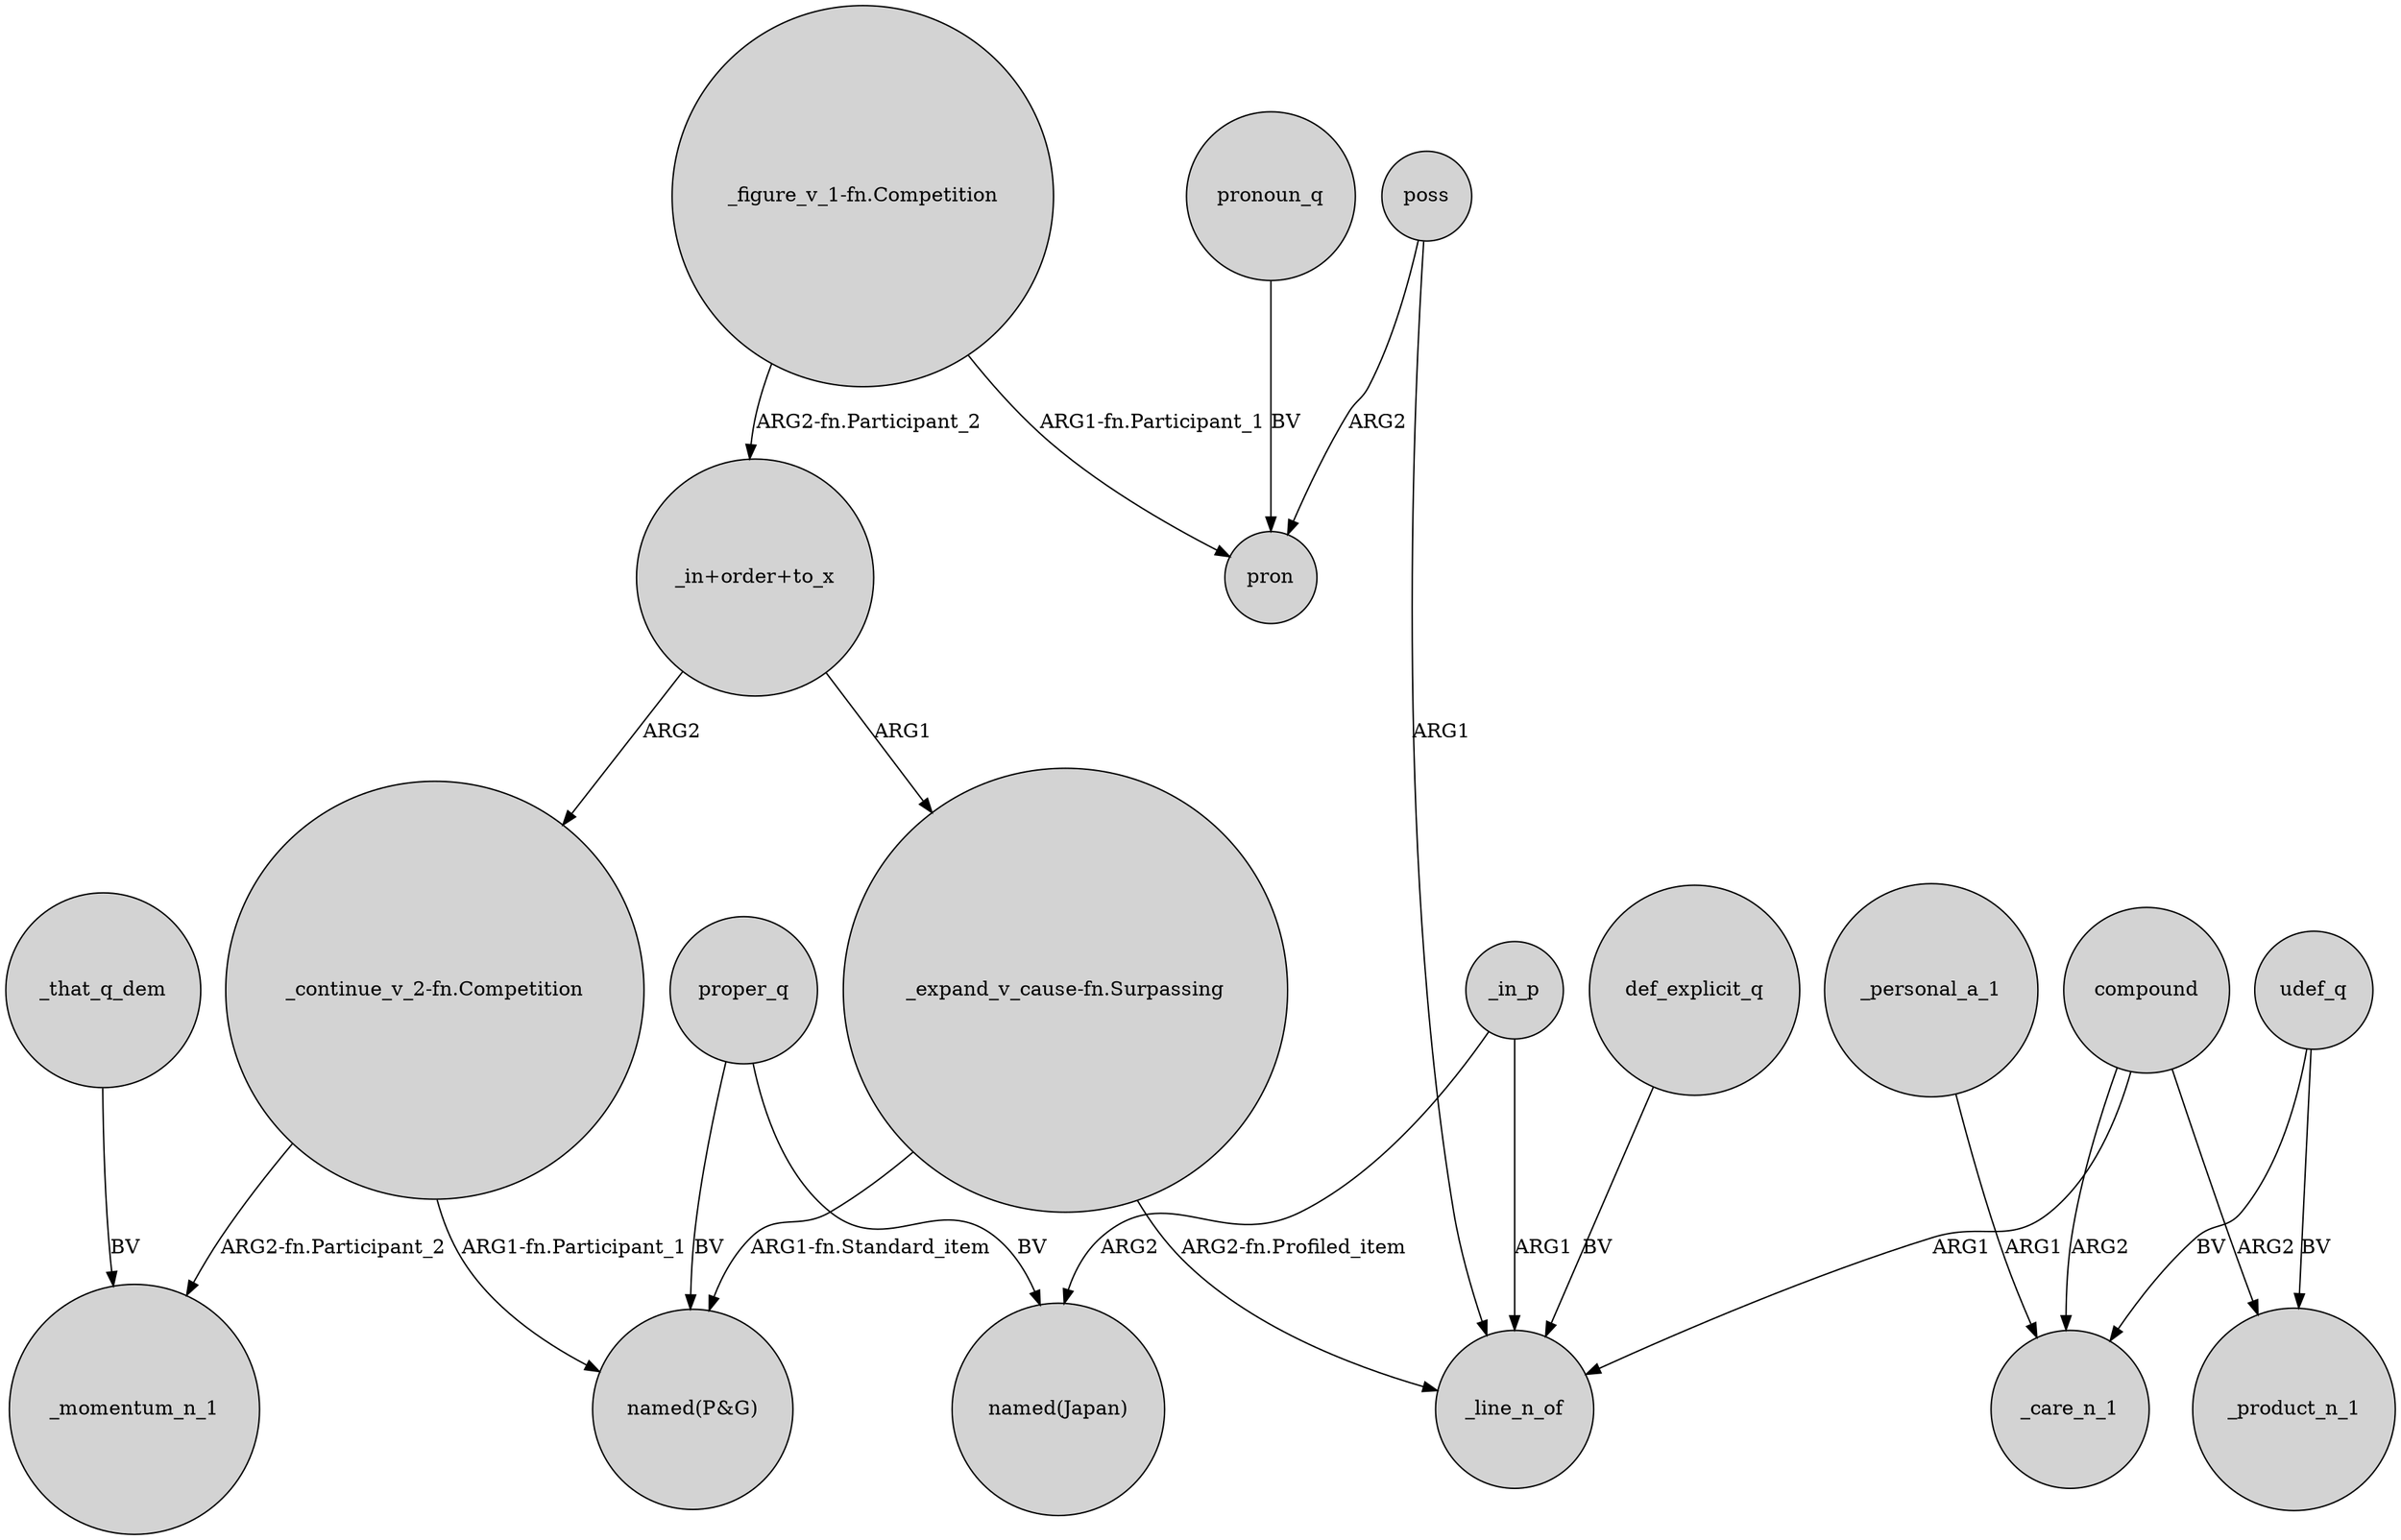 digraph {
	node [shape=circle style=filled]
	"_continue_v_2-fn.Competition" -> _momentum_n_1 [label="ARG2-fn.Participant_2"]
	def_explicit_q -> _line_n_of [label=BV]
	_personal_a_1 -> _care_n_1 [label=ARG1]
	udef_q -> _care_n_1 [label=BV]
	"_figure_v_1-fn.Competition" -> "_in+order+to_x" [label="ARG2-fn.Participant_2"]
	"_continue_v_2-fn.Competition" -> "named(P&G)" [label="ARG1-fn.Participant_1"]
	"_in+order+to_x" -> "_continue_v_2-fn.Competition" [label=ARG2]
	udef_q -> _product_n_1 [label=BV]
	"_figure_v_1-fn.Competition" -> pron [label="ARG1-fn.Participant_1"]
	_that_q_dem -> _momentum_n_1 [label=BV]
	pronoun_q -> pron [label=BV]
	compound -> _line_n_of [label=ARG1]
	poss -> pron [label=ARG2]
	_in_p -> _line_n_of [label=ARG1]
	proper_q -> "named(P&G)" [label=BV]
	proper_q -> "named(Japan)" [label=BV]
	poss -> _line_n_of [label=ARG1]
	compound -> _care_n_1 [label=ARG2]
	"_expand_v_cause-fn.Surpassing" -> _line_n_of [label="ARG2-fn.Profiled_item"]
	_in_p -> "named(Japan)" [label=ARG2]
	"_expand_v_cause-fn.Surpassing" -> "named(P&G)" [label="ARG1-fn.Standard_item"]
	"_in+order+to_x" -> "_expand_v_cause-fn.Surpassing" [label=ARG1]
	compound -> _product_n_1 [label=ARG2]
}
